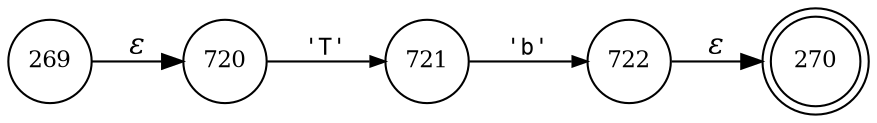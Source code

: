 digraph ATN {
rankdir=LR;
s270[fontsize=11, label="270", shape=doublecircle, fixedsize=true, width=.6];
s720[fontsize=11,label="720", shape=circle, fixedsize=true, width=.55, peripheries=1];
s721[fontsize=11,label="721", shape=circle, fixedsize=true, width=.55, peripheries=1];
s722[fontsize=11,label="722", shape=circle, fixedsize=true, width=.55, peripheries=1];
s269[fontsize=11,label="269", shape=circle, fixedsize=true, width=.55, peripheries=1];
s269 -> s720 [fontname="Times-Italic", label="&epsilon;"];
s720 -> s721 [fontsize=11, fontname="Courier", arrowsize=.7, label = "'T'", arrowhead = normal];
s721 -> s722 [fontsize=11, fontname="Courier", arrowsize=.7, label = "'b'", arrowhead = normal];
s722 -> s270 [fontname="Times-Italic", label="&epsilon;"];
}